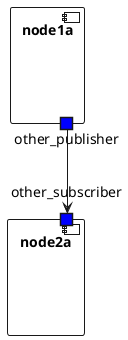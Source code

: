@startuml

/'SUBSYSTEMS'/

  component node1a {

/' PORTS DEFINED AS AVAILABLE IN THE ROSSYSTEM FILE '/
    portout node1a.other_publisher as "other_publisher" #blue

/' PORTS FROM THE ORIGINAL NODE '/
  }

  component node2a {

/' PORTS DEFINED AS AVAILABLE IN THE ROSSYSTEM FILE '/
    portin node2a.other_subscriber as "other_subscriber" #blue

/' PORTS FROM THE ORIGINAL NODE '/
  }

  node1a.other_publisher --> node2a.other_subscriber

@enduml